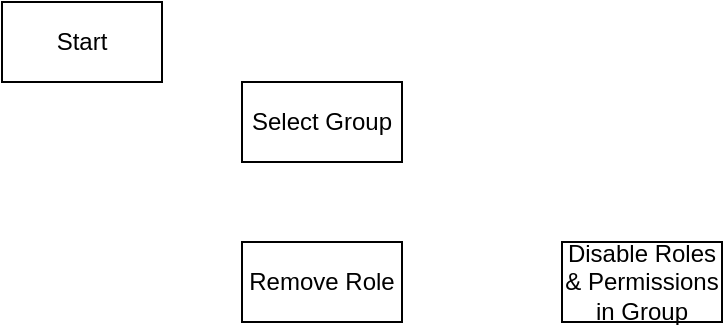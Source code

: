 <mxfile compressed="false" version="17.5.0" type="google">
  <diagram id="IYmFxrI3LE4agKq_9Wi7" name="Group Role Removal">
    <mxGraphModel grid="1" page="1" gridSize="10" guides="1" tooltips="1" connect="1" arrows="1" fold="1" pageScale="1" pageWidth="827" pageHeight="1169" math="0" shadow="0">
      <root>
        <mxCell id="47RuE0vfy-NIah9IlcA8-0" />
        <mxCell id="47RuE0vfy-NIah9IlcA8-1" parent="47RuE0vfy-NIah9IlcA8-0" />
        <mxCell id="47RuE0vfy-NIah9IlcA8-2" value="Start" style="rounded=0;whiteSpace=wrap;html=1;" vertex="1" parent="47RuE0vfy-NIah9IlcA8-1">
          <mxGeometry x="160" y="120" width="80" height="40" as="geometry" />
        </mxCell>
        <mxCell id="47RuE0vfy-NIah9IlcA8-3" value="Remove Role" style="rounded=0;whiteSpace=wrap;html=1;" vertex="1" parent="47RuE0vfy-NIah9IlcA8-1">
          <mxGeometry x="280" y="240" width="80" height="40" as="geometry" />
        </mxCell>
        <mxCell id="47RuE0vfy-NIah9IlcA8-4" value="Disable Roles &amp;amp; Permissions in Group" style="rounded=0;whiteSpace=wrap;html=1;" vertex="1" parent="47RuE0vfy-NIah9IlcA8-1">
          <mxGeometry x="440" y="240" width="80" height="40" as="geometry" />
        </mxCell>
        <mxCell id="47RuE0vfy-NIah9IlcA8-5" value="Select Group" style="rounded=0;whiteSpace=wrap;html=1;" vertex="1" parent="47RuE0vfy-NIah9IlcA8-1">
          <mxGeometry x="280" y="160" width="80" height="40" as="geometry" />
        </mxCell>
      </root>
    </mxGraphModel>
  </diagram>
</mxfile>
